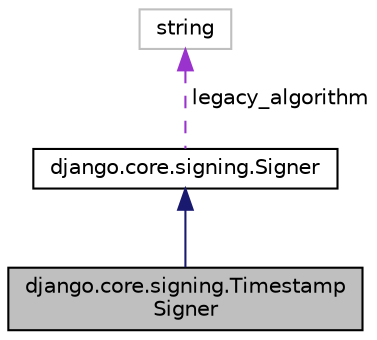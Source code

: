 digraph "django.core.signing.TimestampSigner"
{
 // LATEX_PDF_SIZE
  edge [fontname="Helvetica",fontsize="10",labelfontname="Helvetica",labelfontsize="10"];
  node [fontname="Helvetica",fontsize="10",shape=record];
  Node1 [label="django.core.signing.Timestamp\lSigner",height=0.2,width=0.4,color="black", fillcolor="grey75", style="filled", fontcolor="black",tooltip=" "];
  Node2 -> Node1 [dir="back",color="midnightblue",fontsize="10",style="solid",fontname="Helvetica"];
  Node2 [label="django.core.signing.Signer",height=0.2,width=0.4,color="black", fillcolor="white", style="filled",URL="$d0/da9/classdjango_1_1core_1_1signing_1_1_signer.html",tooltip=" "];
  Node3 -> Node2 [dir="back",color="darkorchid3",fontsize="10",style="dashed",label=" legacy_algorithm" ,fontname="Helvetica"];
  Node3 [label="string",height=0.2,width=0.4,color="grey75", fillcolor="white", style="filled",tooltip=" "];
}

